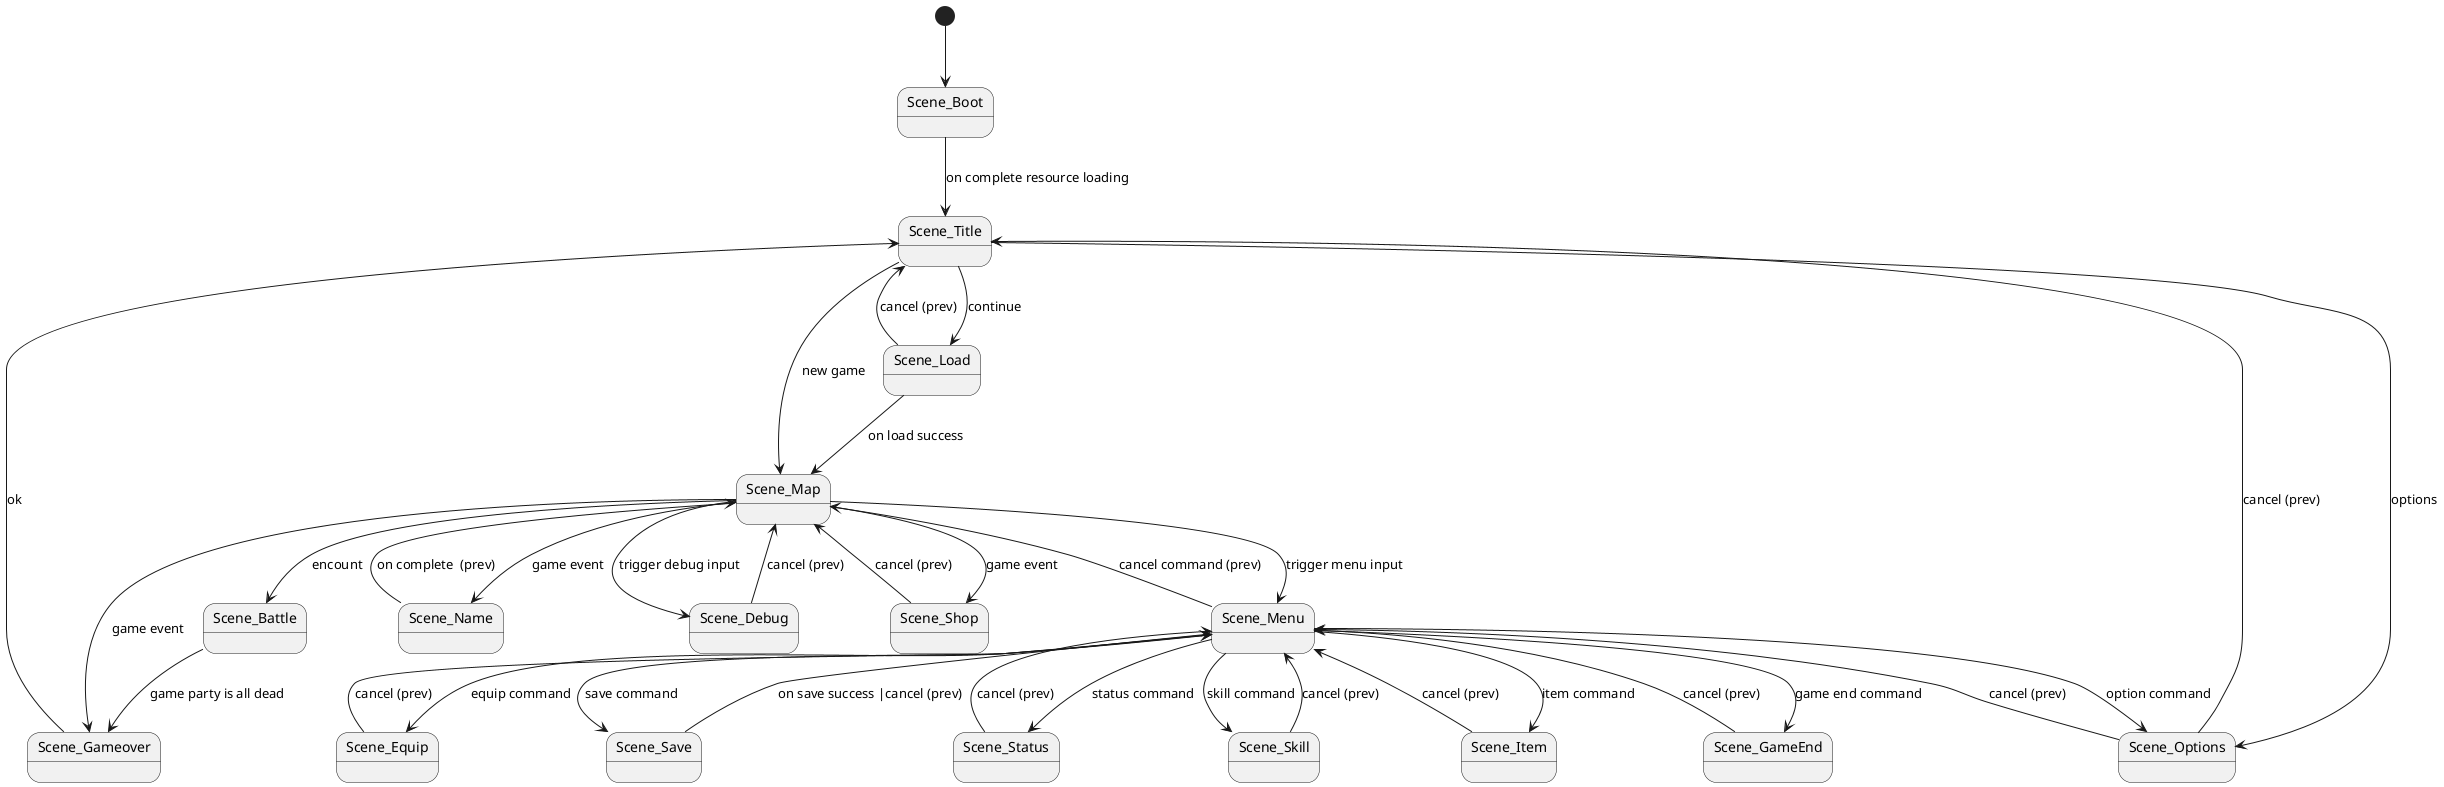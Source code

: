 @startuml
[*] --> Scene_Boot

Scene_Boot --> Scene_Title : on complete resource loading

Scene_Title --> Scene_Map : new game
Scene_Title --> Scene_Load : continue
Scene_Title --> Scene_Options : options

Scene_Load --> Scene_Title : cancel (prev)
Scene_Options --> Scene_Title : cancel (prev)

Scene_Load --> Scene_Map : on load success

Scene_Map --> Scene_Menu : trigger menu input
Scene_Map --> Scene_Battle : encount
Scene_Map --> Scene_Debug : trigger debug input
Scene_Map --> Scene_Name : game event
Scene_Map --> Scene_Shop : game event

Scene_Name --> Scene_Map : on complete  (prev)
Scene_Debug --> Scene_Map : cancel (prev)
Scene_Shop --> Scene_Map : cancel (prev)

Scene_Menu --> Scene_Item :  item command
Scene_Menu --> Scene_Options :  option command
Scene_Menu --> Scene_Save :  save command
Scene_Menu --> Scene_GameEnd :  game end command
Scene_Menu --> Scene_Skill :  skill command
Scene_Menu --> Scene_Equip :  equip command
Scene_Menu --> Scene_Status :  status command
Scene_Menu --> Scene_Map :  cancel command (prev)

Scene_Item --> Scene_Menu :  cancel (prev)
Scene_Options --> Scene_Menu :  cancel (prev)
Scene_Save --> Scene_Menu :  on save success |cancel (prev)
Scene_GameEnd --> Scene_Menu :  cancel (prev)
Scene_Skill --> Scene_Menu :  cancel (prev)
Scene_Equip --> Scene_Menu :  cancel (prev)
Scene_Status --> Scene_Menu : cancel (prev)

Scene_Gameover --> Scene_Title : ok
Scene_Battle --> Scene_Gameover : game party is all dead
Scene_Map --> Scene_Gameover : game event
@enduml
